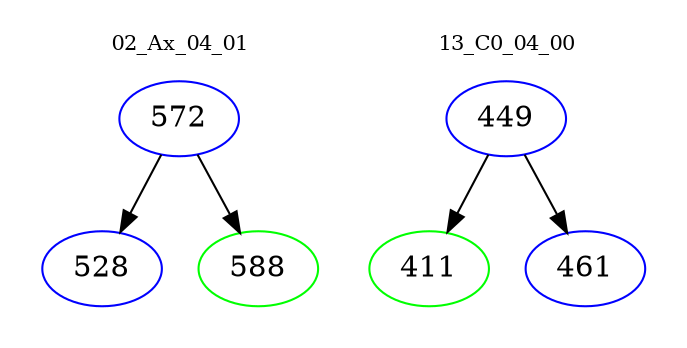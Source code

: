 digraph{
subgraph cluster_0 {
color = white
label = "02_Ax_04_01";
fontsize=10;
T0_572 [label="572", color="blue"]
T0_572 -> T0_528 [color="black"]
T0_528 [label="528", color="blue"]
T0_572 -> T0_588 [color="black"]
T0_588 [label="588", color="green"]
}
subgraph cluster_1 {
color = white
label = "13_C0_04_00";
fontsize=10;
T1_449 [label="449", color="blue"]
T1_449 -> T1_411 [color="black"]
T1_411 [label="411", color="green"]
T1_449 -> T1_461 [color="black"]
T1_461 [label="461", color="blue"]
}
}
